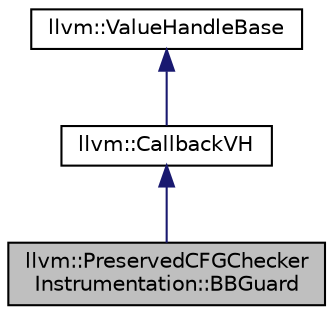 digraph "llvm::PreservedCFGCheckerInstrumentation::BBGuard"
{
 // LATEX_PDF_SIZE
  bgcolor="transparent";
  edge [fontname="Helvetica",fontsize="10",labelfontname="Helvetica",labelfontsize="10"];
  node [fontname="Helvetica",fontsize="10",shape=record];
  Node1 [label="llvm::PreservedCFGChecker\lInstrumentation::BBGuard",height=0.2,width=0.4,color="black", fillcolor="grey75", style="filled", fontcolor="black",tooltip=" "];
  Node2 -> Node1 [dir="back",color="midnightblue",fontsize="10",style="solid",fontname="Helvetica"];
  Node2 [label="llvm::CallbackVH",height=0.2,width=0.4,color="black",URL="$classllvm_1_1CallbackVH.html",tooltip="Value handle with callbacks on RAUW and destruction."];
  Node3 -> Node2 [dir="back",color="midnightblue",fontsize="10",style="solid",fontname="Helvetica"];
  Node3 [label="llvm::ValueHandleBase",height=0.2,width=0.4,color="black",URL="$classllvm_1_1ValueHandleBase.html",tooltip="This is the common base class of value handles."];
}
